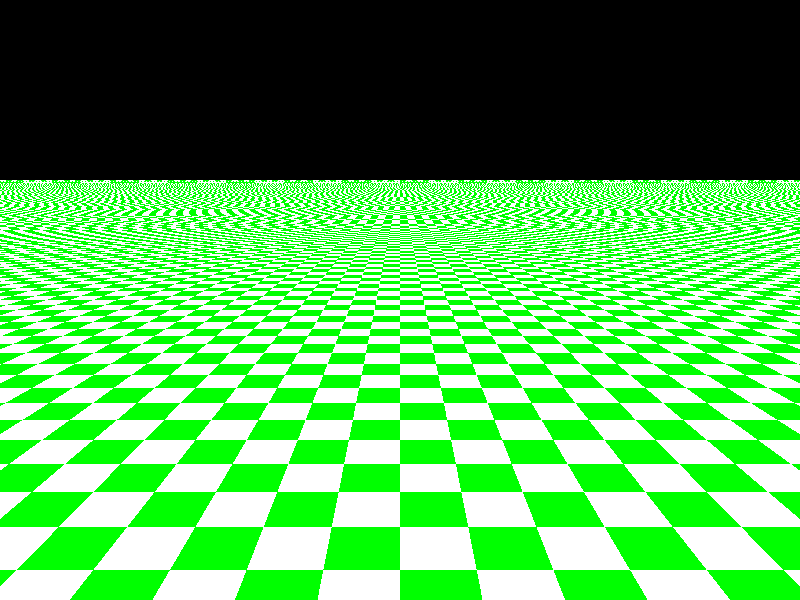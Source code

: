 #include "colors.inc"

camera {
    location <0,5,-20>
    look_at <0,1,0>
}

light_source {
    <10,10, -100>
    color White
}

#declare Checker_Plane = plane {
    <0,1,0>, //normal vector of the plane
    0
    pigment {
        checker color Green, color White
    }
}

object {Checker_Plane}
